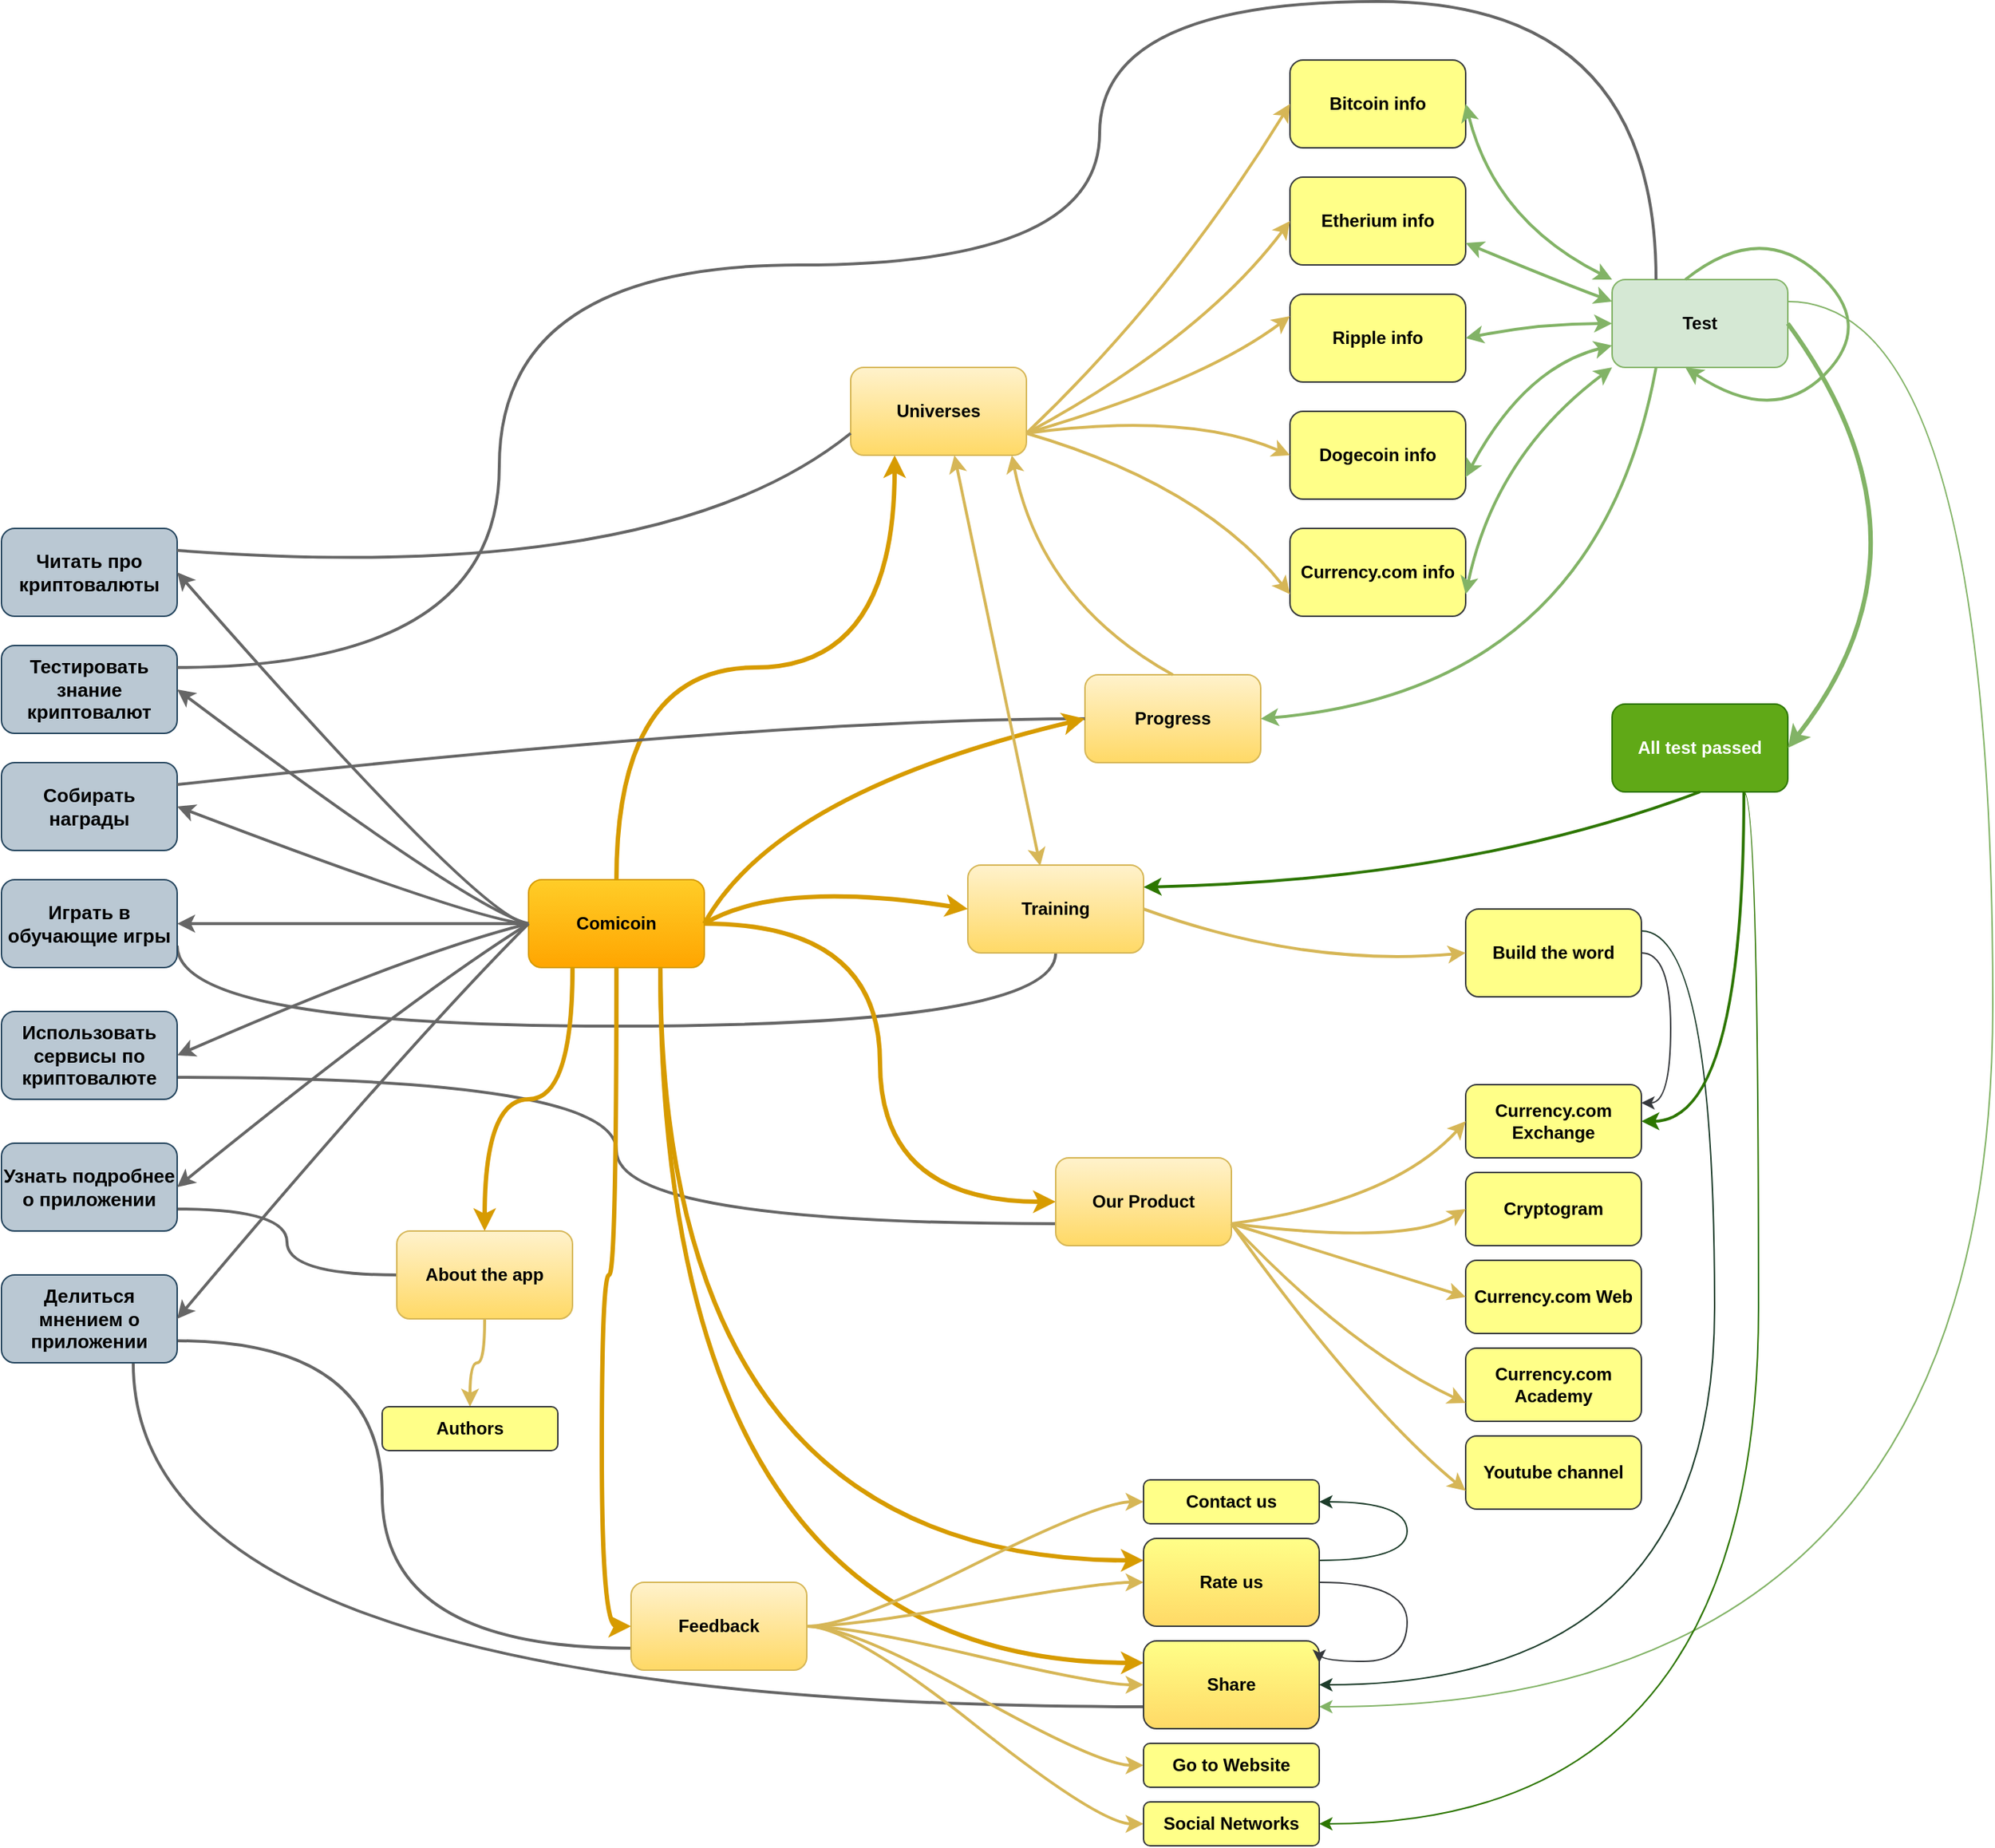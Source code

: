 <mxfile version="20.8.10" type="github">
  <diagram id="6a731a19-8d31-9384-78a2-239565b7b9f0" name="Page-1">
    <mxGraphModel dx="2100" dy="1989" grid="1" gridSize="10" guides="0" tooltips="1" connect="1" arrows="0" fold="1" page="1" pageScale="1" pageWidth="1169" pageHeight="827" background="none" math="0" shadow="0">
      <root>
        <mxCell id="0" />
        <mxCell id="1" parent="0" />
        <mxCell id="xASsT9ErBBi53nfP-A5v-1902" style="edgeStyle=orthogonalEdgeStyle;curved=1;orthogonalLoop=1;jettySize=auto;html=1;exitX=1;exitY=0.75;exitDx=0;exitDy=0;entryX=0;entryY=0.5;entryDx=0;entryDy=0;startArrow=none;startFill=0;endArrow=none;endFill=0;fontStyle=1;fillColor=#f5f5f5;gradientColor=#b3b3b3;strokeColor=#666666;strokeWidth=2;" edge="1" parent="1" source="xASsT9ErBBi53nfP-A5v-1779" target="xASsT9ErBBi53nfP-A5v-1898">
          <mxGeometry relative="1" as="geometry" />
        </mxCell>
        <mxCell id="xASsT9ErBBi53nfP-A5v-1779" value="Узнать подробнее о приложении" style="rounded=1;whiteSpace=wrap;html=1;fillColor=#bac8d3;strokeColor=#23445d;fontStyle=1;fontSize=13;" vertex="1" parent="1">
          <mxGeometry x="170" y="620" width="120" height="60" as="geometry" />
        </mxCell>
        <mxCell id="xASsT9ErBBi53nfP-A5v-1904" style="edgeStyle=orthogonalEdgeStyle;curved=1;orthogonalLoop=1;jettySize=auto;html=1;exitX=1;exitY=0.75;exitDx=0;exitDy=0;entryX=0;entryY=0.75;entryDx=0;entryDy=0;startArrow=none;startFill=0;endArrow=none;endFill=0;fontStyle=1;fillColor=#f5f5f5;gradientColor=#b3b3b3;strokeColor=#666666;strokeWidth=2;" edge="1" parent="1" source="xASsT9ErBBi53nfP-A5v-1780" target="xASsT9ErBBi53nfP-A5v-1797">
          <mxGeometry relative="1" as="geometry" />
        </mxCell>
        <mxCell id="xASsT9ErBBi53nfP-A5v-1780" value="Использовать сервисы по криптовалюте" style="rounded=1;whiteSpace=wrap;html=1;fillColor=#bac8d3;strokeColor=#23445d;fontStyle=1;fontSize=13;" vertex="1" parent="1">
          <mxGeometry x="170" y="530" width="120" height="60" as="geometry" />
        </mxCell>
        <mxCell id="xASsT9ErBBi53nfP-A5v-1905" style="edgeStyle=orthogonalEdgeStyle;curved=1;orthogonalLoop=1;jettySize=auto;html=1;exitX=1;exitY=0.75;exitDx=0;exitDy=0;entryX=0.5;entryY=1;entryDx=0;entryDy=0;startArrow=none;startFill=0;endArrow=none;endFill=0;fontStyle=1;fillColor=#f5f5f5;gradientColor=#b3b3b3;strokeColor=#666666;strokeWidth=2;" edge="1" parent="1" source="xASsT9ErBBi53nfP-A5v-1781" target="xASsT9ErBBi53nfP-A5v-1796">
          <mxGeometry relative="1" as="geometry">
            <Array as="points">
              <mxPoint x="290" y="540" />
              <mxPoint x="890" y="540" />
            </Array>
          </mxGeometry>
        </mxCell>
        <mxCell id="xASsT9ErBBi53nfP-A5v-1781" value="Играть в обучающие игры" style="rounded=1;whiteSpace=wrap;html=1;fillColor=#bac8d3;strokeColor=#23445d;fontStyle=1;fontSize=13;" vertex="1" parent="1">
          <mxGeometry x="170" y="440" width="120" height="60" as="geometry" />
        </mxCell>
        <mxCell id="xASsT9ErBBi53nfP-A5v-1782" value="Тестировать знание криптовалют" style="rounded=1;whiteSpace=wrap;html=1;fillColor=#bac8d3;strokeColor=#23445d;fontStyle=1;fontSize=13;" vertex="1" parent="1">
          <mxGeometry x="170" y="280" width="120" height="60" as="geometry" />
        </mxCell>
        <mxCell id="xASsT9ErBBi53nfP-A5v-1783" value="Читать про криптовалюты" style="rounded=1;whiteSpace=wrap;html=1;fillColor=#bac8d3;strokeColor=#23445d;fontStyle=1;fontSize=13;" vertex="1" parent="1">
          <mxGeometry x="170" y="200" width="120" height="60" as="geometry" />
        </mxCell>
        <mxCell id="xASsT9ErBBi53nfP-A5v-1903" style="edgeStyle=orthogonalEdgeStyle;curved=1;orthogonalLoop=1;jettySize=auto;html=1;exitX=1;exitY=0.75;exitDx=0;exitDy=0;entryX=0;entryY=0.75;entryDx=0;entryDy=0;startArrow=none;startFill=0;endArrow=none;endFill=0;fontStyle=1;fillColor=#f5f5f5;gradientColor=#b3b3b3;strokeColor=#666666;strokeWidth=2;" edge="1" parent="1" source="xASsT9ErBBi53nfP-A5v-1786" target="xASsT9ErBBi53nfP-A5v-1835">
          <mxGeometry relative="1" as="geometry">
            <Array as="points">
              <mxPoint x="430" y="755" />
              <mxPoint x="430" y="965" />
            </Array>
          </mxGeometry>
        </mxCell>
        <mxCell id="xASsT9ErBBi53nfP-A5v-1927" style="edgeStyle=orthogonalEdgeStyle;curved=1;orthogonalLoop=1;jettySize=auto;html=1;exitX=0.75;exitY=1;exitDx=0;exitDy=0;entryX=0;entryY=0.75;entryDx=0;entryDy=0;strokeColor=#666666;strokeWidth=2;fontSize=13;startArrow=none;startFill=0;endArrow=none;endFill=0;fillColor=#f5f5f5;gradientColor=#b3b3b3;" edge="1" parent="1" source="xASsT9ErBBi53nfP-A5v-1786" target="xASsT9ErBBi53nfP-A5v-1879">
          <mxGeometry relative="1" as="geometry" />
        </mxCell>
        <mxCell id="xASsT9ErBBi53nfP-A5v-1786" value="Делиться мнением о приложении" style="rounded=1;whiteSpace=wrap;html=1;fillColor=#bac8d3;strokeColor=#23445d;fontStyle=1;fontSize=13;" vertex="1" parent="1">
          <mxGeometry x="170" y="710" width="120" height="60" as="geometry" />
        </mxCell>
        <mxCell id="xASsT9ErBBi53nfP-A5v-1891" style="edgeStyle=orthogonalEdgeStyle;curved=1;orthogonalLoop=1;jettySize=auto;html=1;exitX=1;exitY=0.5;exitDx=0;exitDy=0;entryX=0;entryY=0.5;entryDx=0;entryDy=0;startArrow=none;startFill=0;endArrow=classic;endFill=1;fontStyle=1;fillColor=#ffcd28;gradientColor=#ffa500;strokeColor=#d79b00;strokeWidth=3;" edge="1" parent="1" source="xASsT9ErBBi53nfP-A5v-1787" target="xASsT9ErBBi53nfP-A5v-1797">
          <mxGeometry relative="1" as="geometry" />
        </mxCell>
        <mxCell id="xASsT9ErBBi53nfP-A5v-1893" style="edgeStyle=orthogonalEdgeStyle;curved=1;orthogonalLoop=1;jettySize=auto;html=1;exitX=0.5;exitY=1;exitDx=0;exitDy=0;entryX=0;entryY=0.5;entryDx=0;entryDy=0;startArrow=none;startFill=0;endArrow=classic;endFill=1;fontStyle=1;fillColor=#ffcd28;gradientColor=#ffa500;strokeColor=#d79b00;strokeWidth=3;" edge="1" parent="1" source="xASsT9ErBBi53nfP-A5v-1787" target="xASsT9ErBBi53nfP-A5v-1835">
          <mxGeometry relative="1" as="geometry" />
        </mxCell>
        <mxCell id="xASsT9ErBBi53nfP-A5v-1894" style="edgeStyle=orthogonalEdgeStyle;curved=1;orthogonalLoop=1;jettySize=auto;html=1;exitX=0.5;exitY=0;exitDx=0;exitDy=0;entryX=0.25;entryY=1;entryDx=0;entryDy=0;startArrow=none;startFill=0;endArrow=classic;endFill=1;fontStyle=1;fillColor=#ffcd28;gradientColor=#ffa500;strokeColor=#d79b00;strokeWidth=3;" edge="1" parent="1" source="xASsT9ErBBi53nfP-A5v-1787" target="xASsT9ErBBi53nfP-A5v-1795">
          <mxGeometry relative="1" as="geometry" />
        </mxCell>
        <mxCell id="xASsT9ErBBi53nfP-A5v-1895" style="edgeStyle=orthogonalEdgeStyle;curved=1;orthogonalLoop=1;jettySize=auto;html=1;exitX=0.75;exitY=1;exitDx=0;exitDy=0;entryX=0;entryY=0.25;entryDx=0;entryDy=0;startArrow=none;startFill=0;endArrow=classic;endFill=1;fontStyle=1;fillColor=#ffcd28;gradientColor=#ffa500;strokeColor=#d79b00;strokeWidth=3;" edge="1" parent="1" source="xASsT9ErBBi53nfP-A5v-1787" target="xASsT9ErBBi53nfP-A5v-1880">
          <mxGeometry relative="1" as="geometry" />
        </mxCell>
        <mxCell id="xASsT9ErBBi53nfP-A5v-1896" style="edgeStyle=orthogonalEdgeStyle;curved=1;orthogonalLoop=1;jettySize=auto;html=1;exitX=0.75;exitY=1;exitDx=0;exitDy=0;entryX=0;entryY=0.25;entryDx=0;entryDy=0;startArrow=none;startFill=0;endArrow=classic;endFill=1;fontStyle=1;fillColor=#ffcd28;gradientColor=#ffa500;strokeColor=#d79b00;strokeWidth=3;" edge="1" parent="1" source="xASsT9ErBBi53nfP-A5v-1787" target="xASsT9ErBBi53nfP-A5v-1879">
          <mxGeometry relative="1" as="geometry" />
        </mxCell>
        <mxCell id="xASsT9ErBBi53nfP-A5v-1901" style="edgeStyle=orthogonalEdgeStyle;curved=1;orthogonalLoop=1;jettySize=auto;html=1;exitX=0.25;exitY=1;exitDx=0;exitDy=0;entryX=0.5;entryY=0;entryDx=0;entryDy=0;startArrow=none;startFill=0;endArrow=classic;endFill=1;fontStyle=1;fillColor=#ffcd28;gradientColor=#ffa500;strokeColor=#d79b00;strokeWidth=3;" edge="1" parent="1" source="xASsT9ErBBi53nfP-A5v-1787" target="xASsT9ErBBi53nfP-A5v-1898">
          <mxGeometry relative="1" as="geometry" />
        </mxCell>
        <mxCell id="xASsT9ErBBi53nfP-A5v-1787" value="Comicoin" style="rounded=1;whiteSpace=wrap;html=1;fontStyle=1;fillColor=#ffcd28;strokeColor=#d79b00;gradientColor=#ffa500;" vertex="1" parent="1">
          <mxGeometry x="530" y="440" width="120" height="60" as="geometry" />
        </mxCell>
        <mxCell id="xASsT9ErBBi53nfP-A5v-1788" value="" style="curved=1;endArrow=classic;html=1;rounded=0;entryX=1;entryY=0.5;entryDx=0;entryDy=0;exitX=0;exitY=0.5;exitDx=0;exitDy=0;fontStyle=1;fillColor=#f5f5f5;gradientColor=#b3b3b3;strokeColor=#666666;strokeWidth=2;" edge="1" parent="1" source="xASsT9ErBBi53nfP-A5v-1787" target="xASsT9ErBBi53nfP-A5v-1783">
          <mxGeometry width="50" height="50" relative="1" as="geometry">
            <mxPoint x="510" y="470" as="sourcePoint" />
            <mxPoint x="560" y="420" as="targetPoint" />
            <Array as="points">
              <mxPoint x="500" y="470" />
            </Array>
          </mxGeometry>
        </mxCell>
        <mxCell id="xASsT9ErBBi53nfP-A5v-1789" value="" style="curved=1;endArrow=classic;html=1;rounded=0;entryX=1;entryY=0.5;entryDx=0;entryDy=0;exitX=0;exitY=0.5;exitDx=0;exitDy=0;fontStyle=1;fillColor=#f5f5f5;gradientColor=#b3b3b3;strokeColor=#666666;strokeWidth=2;" edge="1" parent="1" source="xASsT9ErBBi53nfP-A5v-1787" target="xASsT9ErBBi53nfP-A5v-1782">
          <mxGeometry width="50" height="50" relative="1" as="geometry">
            <mxPoint x="510" y="470" as="sourcePoint" />
            <mxPoint x="560" y="420" as="targetPoint" />
            <Array as="points">
              <mxPoint x="490" y="460" />
            </Array>
          </mxGeometry>
        </mxCell>
        <mxCell id="xASsT9ErBBi53nfP-A5v-1791" value="" style="curved=1;endArrow=classic;html=1;rounded=0;entryX=1;entryY=0.5;entryDx=0;entryDy=0;fontStyle=1;fillColor=#f5f5f5;gradientColor=#b3b3b3;strokeColor=#666666;strokeWidth=2;" edge="1" parent="1" target="xASsT9ErBBi53nfP-A5v-1781">
          <mxGeometry width="50" height="50" relative="1" as="geometry">
            <mxPoint x="530" y="470" as="sourcePoint" />
            <mxPoint x="410" y="390" as="targetPoint" />
            <Array as="points">
              <mxPoint x="500" y="470" />
            </Array>
          </mxGeometry>
        </mxCell>
        <mxCell id="xASsT9ErBBi53nfP-A5v-1792" value="" style="curved=1;endArrow=classic;html=1;rounded=0;entryX=1;entryY=0.5;entryDx=0;entryDy=0;exitX=0;exitY=0.5;exitDx=0;exitDy=0;fontStyle=1;fillColor=#f5f5f5;gradientColor=#b3b3b3;strokeColor=#666666;strokeWidth=2;" edge="1" parent="1" source="xASsT9ErBBi53nfP-A5v-1787" target="xASsT9ErBBi53nfP-A5v-1780">
          <mxGeometry width="50" height="50" relative="1" as="geometry">
            <mxPoint x="550" y="490" as="sourcePoint" />
            <mxPoint x="420" y="400" as="targetPoint" />
            <Array as="points">
              <mxPoint x="450" y="490" />
            </Array>
          </mxGeometry>
        </mxCell>
        <mxCell id="xASsT9ErBBi53nfP-A5v-1793" value="" style="curved=1;endArrow=classic;html=1;rounded=0;entryX=1;entryY=0.5;entryDx=0;entryDy=0;exitX=0;exitY=0.5;exitDx=0;exitDy=0;fontStyle=1;fillColor=#f5f5f5;gradientColor=#b3b3b3;strokeColor=#666666;strokeWidth=2;" edge="1" parent="1" source="xASsT9ErBBi53nfP-A5v-1787" target="xASsT9ErBBi53nfP-A5v-1779">
          <mxGeometry width="50" height="50" relative="1" as="geometry">
            <mxPoint x="560" y="500" as="sourcePoint" />
            <mxPoint x="430" y="410" as="targetPoint" />
            <Array as="points">
              <mxPoint x="450" y="520" />
            </Array>
          </mxGeometry>
        </mxCell>
        <mxCell id="xASsT9ErBBi53nfP-A5v-1794" value="" style="curved=1;endArrow=classic;html=1;rounded=0;entryX=1;entryY=0.5;entryDx=0;entryDy=0;exitX=0;exitY=0.5;exitDx=0;exitDy=0;fontStyle=1;fillColor=#f5f5f5;gradientColor=#b3b3b3;strokeColor=#666666;strokeWidth=2;" edge="1" parent="1" source="xASsT9ErBBi53nfP-A5v-1787" target="xASsT9ErBBi53nfP-A5v-1786">
          <mxGeometry width="50" height="50" relative="1" as="geometry">
            <mxPoint x="570" y="510" as="sourcePoint" />
            <mxPoint x="440" y="420" as="targetPoint" />
            <Array as="points">
              <mxPoint x="450" y="550" />
            </Array>
          </mxGeometry>
        </mxCell>
        <mxCell id="xASsT9ErBBi53nfP-A5v-1795" value="Universes" style="rounded=1;whiteSpace=wrap;html=1;fontStyle=1;fillColor=#fff2cc;gradientColor=#ffd966;strokeColor=#d6b656;" vertex="1" parent="1">
          <mxGeometry x="750" y="90" width="120" height="60" as="geometry" />
        </mxCell>
        <mxCell id="xASsT9ErBBi53nfP-A5v-1796" value="Training" style="rounded=1;whiteSpace=wrap;html=1;fontStyle=1;fillColor=#fff2cc;gradientColor=#ffd966;strokeColor=#d6b656;" vertex="1" parent="1">
          <mxGeometry x="830" y="430" width="120" height="60" as="geometry" />
        </mxCell>
        <mxCell id="xASsT9ErBBi53nfP-A5v-1797" value="Our Product" style="rounded=1;whiteSpace=wrap;html=1;fontStyle=1;fillColor=#fff2cc;gradientColor=#FFD966;strokeColor=#d6b656;" vertex="1" parent="1">
          <mxGeometry x="890" y="630" width="120" height="60" as="geometry" />
        </mxCell>
        <mxCell id="xASsT9ErBBi53nfP-A5v-1798" value="Bitcoin info" style="rounded=1;whiteSpace=wrap;html=1;fontStyle=1;fillColor=#ffff88;strokeColor=#36393d;" vertex="1" parent="1">
          <mxGeometry x="1050" y="-120" width="120" height="60" as="geometry" />
        </mxCell>
        <mxCell id="xASsT9ErBBi53nfP-A5v-1800" value="Собирать награды" style="rounded=1;whiteSpace=wrap;html=1;fillColor=#bac8d3;strokeColor=#23445d;fontStyle=1;fontSize=13;" vertex="1" parent="1">
          <mxGeometry x="170" y="360" width="120" height="60" as="geometry" />
        </mxCell>
        <mxCell id="xASsT9ErBBi53nfP-A5v-1802" value="" style="curved=1;endArrow=classic;html=1;rounded=0;entryX=1;entryY=0.5;entryDx=0;entryDy=0;fontStyle=1;fillColor=#f5f5f5;gradientColor=#b3b3b3;strokeColor=#666666;strokeWidth=2;" edge="1" parent="1" target="xASsT9ErBBi53nfP-A5v-1800">
          <mxGeometry width="50" height="50" relative="1" as="geometry">
            <mxPoint x="530" y="470" as="sourcePoint" />
            <mxPoint x="410" y="340" as="targetPoint" />
            <Array as="points">
              <mxPoint x="500" y="470" />
            </Array>
          </mxGeometry>
        </mxCell>
        <mxCell id="xASsT9ErBBi53nfP-A5v-1803" value="Etherium info" style="rounded=1;whiteSpace=wrap;html=1;fontStyle=1;fillColor=#ffff88;strokeColor=#36393d;" vertex="1" parent="1">
          <mxGeometry x="1050" y="-40" width="120" height="60" as="geometry" />
        </mxCell>
        <mxCell id="xASsT9ErBBi53nfP-A5v-1804" value="Ripple info" style="rounded=1;whiteSpace=wrap;html=1;fontStyle=1;fillColor=#ffff88;strokeColor=#36393d;" vertex="1" parent="1">
          <mxGeometry x="1050" y="40" width="120" height="60" as="geometry" />
        </mxCell>
        <mxCell id="xASsT9ErBBi53nfP-A5v-1805" value="Dogecoin info" style="rounded=1;whiteSpace=wrap;html=1;fontStyle=1;fillColor=#ffff88;strokeColor=#36393d;" vertex="1" parent="1">
          <mxGeometry x="1050" y="120" width="120" height="60" as="geometry" />
        </mxCell>
        <mxCell id="xASsT9ErBBi53nfP-A5v-1806" value="Currency.com info" style="rounded=1;whiteSpace=wrap;html=1;fontStyle=1;fillColor=#ffff88;strokeColor=#36393d;" vertex="1" parent="1">
          <mxGeometry x="1050" y="200" width="120" height="60" as="geometry" />
        </mxCell>
        <mxCell id="xASsT9ErBBi53nfP-A5v-1809" value="" style="curved=1;endArrow=classic;html=1;rounded=0;entryX=0;entryY=0.5;entryDx=0;entryDy=0;exitX=1;exitY=0.75;exitDx=0;exitDy=0;fontStyle=1;fillColor=#fff2cc;strokeColor=#d6b656;strokeWidth=2;" edge="1" parent="1" source="xASsT9ErBBi53nfP-A5v-1795" target="xASsT9ErBBi53nfP-A5v-1798">
          <mxGeometry width="50" height="50" relative="1" as="geometry">
            <mxPoint x="880" y="120" as="sourcePoint" />
            <mxPoint x="810" y="150" as="targetPoint" />
            <Array as="points">
              <mxPoint x="970" y="40" />
            </Array>
          </mxGeometry>
        </mxCell>
        <mxCell id="xASsT9ErBBi53nfP-A5v-1810" value="" style="curved=1;endArrow=classic;html=1;rounded=0;entryX=0;entryY=0.5;entryDx=0;entryDy=0;exitX=1;exitY=0.75;exitDx=0;exitDy=0;fontStyle=1;fillColor=#fff2cc;strokeColor=#d6b656;strokeWidth=2;" edge="1" parent="1" source="xASsT9ErBBi53nfP-A5v-1795" target="xASsT9ErBBi53nfP-A5v-1803">
          <mxGeometry width="50" height="50" relative="1" as="geometry">
            <mxPoint x="890" y="120" as="sourcePoint" />
            <mxPoint x="1060" y="-80" as="targetPoint" />
            <Array as="points">
              <mxPoint x="990" y="70" />
            </Array>
          </mxGeometry>
        </mxCell>
        <mxCell id="xASsT9ErBBi53nfP-A5v-1811" value="" style="curved=1;endArrow=classic;html=1;rounded=0;entryX=0;entryY=0.25;entryDx=0;entryDy=0;exitX=1;exitY=0.75;exitDx=0;exitDy=0;fontStyle=1;fillColor=#fff2cc;strokeColor=#d6b656;strokeWidth=2;" edge="1" parent="1" source="xASsT9ErBBi53nfP-A5v-1795" target="xASsT9ErBBi53nfP-A5v-1804">
          <mxGeometry width="50" height="50" relative="1" as="geometry">
            <mxPoint x="880" y="130" as="sourcePoint" />
            <mxPoint x="1070" y="-70" as="targetPoint" />
            <Array as="points">
              <mxPoint x="990" y="100" />
            </Array>
          </mxGeometry>
        </mxCell>
        <mxCell id="xASsT9ErBBi53nfP-A5v-1812" value="" style="curved=1;endArrow=classic;html=1;rounded=0;entryX=0;entryY=0.5;entryDx=0;entryDy=0;exitX=1;exitY=0.75;exitDx=0;exitDy=0;fontStyle=1;fillColor=#fff2cc;strokeColor=#d6b656;strokeWidth=2;" edge="1" parent="1" source="xASsT9ErBBi53nfP-A5v-1795" target="xASsT9ErBBi53nfP-A5v-1805">
          <mxGeometry width="50" height="50" relative="1" as="geometry">
            <mxPoint x="910" y="140" as="sourcePoint" />
            <mxPoint x="1080" y="-60" as="targetPoint" />
            <Array as="points">
              <mxPoint x="980" y="120" />
            </Array>
          </mxGeometry>
        </mxCell>
        <mxCell id="xASsT9ErBBi53nfP-A5v-1813" value="" style="curved=1;endArrow=classic;html=1;rounded=0;entryX=0;entryY=0.75;entryDx=0;entryDy=0;exitX=1;exitY=0.75;exitDx=0;exitDy=0;fontStyle=1;fillColor=#fff2cc;strokeColor=#d6b656;strokeWidth=2;" edge="1" parent="1" source="xASsT9ErBBi53nfP-A5v-1795" target="xASsT9ErBBi53nfP-A5v-1806">
          <mxGeometry width="50" height="50" relative="1" as="geometry">
            <mxPoint x="920" y="150" as="sourcePoint" />
            <mxPoint x="1090" y="-50" as="targetPoint" />
            <Array as="points">
              <mxPoint x="990" y="170" />
            </Array>
          </mxGeometry>
        </mxCell>
        <mxCell id="xASsT9ErBBi53nfP-A5v-1814" value="" style="endArrow=none;html=1;curved=1;exitX=1;exitY=0.25;exitDx=0;exitDy=0;entryX=0;entryY=0.75;entryDx=0;entryDy=0;fontStyle=1;strokeWidth=2;fillColor=#f5f5f5;gradientColor=#b3b3b3;strokeColor=#666666;" edge="1" parent="1" source="xASsT9ErBBi53nfP-A5v-1783" target="xASsT9ErBBi53nfP-A5v-1795">
          <mxGeometry width="50" height="50" relative="1" as="geometry">
            <mxPoint x="760" y="200" as="sourcePoint" />
            <mxPoint x="810" y="150" as="targetPoint" />
            <Array as="points">
              <mxPoint x="620" y="240" />
            </Array>
          </mxGeometry>
        </mxCell>
        <mxCell id="xASsT9ErBBi53nfP-A5v-1917" style="edgeStyle=orthogonalEdgeStyle;curved=1;orthogonalLoop=1;jettySize=auto;html=1;exitX=1;exitY=0.25;exitDx=0;exitDy=0;entryX=1;entryY=0.75;entryDx=0;entryDy=0;strokeColor=#82B366;strokeWidth=1;fontSize=13;startArrow=none;startFill=0;endArrow=classic;endFill=1;" edge="1" parent="1" source="xASsT9ErBBi53nfP-A5v-1816" target="xASsT9ErBBi53nfP-A5v-1879">
          <mxGeometry relative="1" as="geometry">
            <Array as="points">
              <mxPoint x="1530" y="45" />
              <mxPoint x="1530" y="1005" />
            </Array>
          </mxGeometry>
        </mxCell>
        <mxCell id="xASsT9ErBBi53nfP-A5v-1816" value="Test" style="rounded=1;whiteSpace=wrap;html=1;fontStyle=1;fillColor=#d5e8d4;strokeColor=#82b366;" vertex="1" parent="1">
          <mxGeometry x="1270" y="30" width="120" height="60" as="geometry" />
        </mxCell>
        <mxCell id="xASsT9ErBBi53nfP-A5v-1824" value="" style="curved=1;endArrow=classic;html=1;entryX=0;entryY=0;entryDx=0;entryDy=0;exitX=1;exitY=0.5;exitDx=0;exitDy=0;startArrow=classic;startFill=1;fontStyle=1;fillColor=#d5e8d4;strokeColor=#82b366;strokeWidth=2;" edge="1" parent="1" source="xASsT9ErBBi53nfP-A5v-1798" target="xASsT9ErBBi53nfP-A5v-1816">
          <mxGeometry width="50" height="50" relative="1" as="geometry">
            <mxPoint x="950" y="200" as="sourcePoint" />
            <mxPoint x="1000" y="150" as="targetPoint" />
            <Array as="points">
              <mxPoint x="1190" y="-10" />
            </Array>
          </mxGeometry>
        </mxCell>
        <mxCell id="xASsT9ErBBi53nfP-A5v-1829" value="" style="curved=1;endArrow=classic;html=1;entryX=0;entryY=1;entryDx=0;entryDy=0;exitX=1;exitY=0.75;exitDx=0;exitDy=0;startArrow=classic;startFill=1;fontStyle=1;fillColor=#d5e8d4;strokeColor=#82b366;strokeWidth=2;" edge="1" parent="1" source="xASsT9ErBBi53nfP-A5v-1806" target="xASsT9ErBBi53nfP-A5v-1816">
          <mxGeometry width="50" height="50" relative="1" as="geometry">
            <mxPoint x="1180" y="-80" as="sourcePoint" />
            <mxPoint x="1280" y="70" as="targetPoint" />
            <Array as="points">
              <mxPoint x="1190" y="150" />
            </Array>
          </mxGeometry>
        </mxCell>
        <mxCell id="xASsT9ErBBi53nfP-A5v-1830" value="" style="curved=1;endArrow=classic;html=1;exitX=1;exitY=0.75;exitDx=0;exitDy=0;startArrow=classic;startFill=1;fontStyle=1;entryX=0;entryY=0.75;entryDx=0;entryDy=0;fillColor=#d5e8d4;strokeColor=#82b366;strokeWidth=2;" edge="1" parent="1" source="xASsT9ErBBi53nfP-A5v-1805" target="xASsT9ErBBi53nfP-A5v-1816">
          <mxGeometry width="50" height="50" relative="1" as="geometry">
            <mxPoint x="1190" y="-70" as="sourcePoint" />
            <mxPoint x="1270" y="60" as="targetPoint" />
            <Array as="points">
              <mxPoint x="1210" y="90" />
            </Array>
          </mxGeometry>
        </mxCell>
        <mxCell id="xASsT9ErBBi53nfP-A5v-1831" value="" style="curved=1;endArrow=classic;html=1;entryX=0;entryY=0.5;entryDx=0;entryDy=0;exitX=1;exitY=0.5;exitDx=0;exitDy=0;startArrow=classic;startFill=1;fontStyle=1;fillColor=#d5e8d4;strokeColor=#82b366;strokeWidth=2;" edge="1" parent="1" source="xASsT9ErBBi53nfP-A5v-1804" target="xASsT9ErBBi53nfP-A5v-1816">
          <mxGeometry width="50" height="50" relative="1" as="geometry">
            <mxPoint x="1200" y="-60" as="sourcePoint" />
            <mxPoint x="1300" y="90" as="targetPoint" />
            <Array as="points">
              <mxPoint x="1220" y="60" />
            </Array>
          </mxGeometry>
        </mxCell>
        <mxCell id="xASsT9ErBBi53nfP-A5v-1832" value="" style="curved=1;endArrow=classic;html=1;exitX=1;exitY=0.75;exitDx=0;exitDy=0;startArrow=classic;startFill=1;fontStyle=1;entryX=0;entryY=0.25;entryDx=0;entryDy=0;fillColor=#d5e8d4;strokeColor=#82b366;strokeWidth=2;" edge="1" parent="1" source="xASsT9ErBBi53nfP-A5v-1803" target="xASsT9ErBBi53nfP-A5v-1816">
          <mxGeometry width="50" height="50" relative="1" as="geometry">
            <mxPoint x="1210" y="-50" as="sourcePoint" />
            <mxPoint x="1270" y="60" as="targetPoint" />
            <Array as="points">
              <mxPoint x="1230" y="30" />
            </Array>
          </mxGeometry>
        </mxCell>
        <mxCell id="xASsT9ErBBi53nfP-A5v-1833" value="Progress" style="rounded=1;whiteSpace=wrap;html=1;fontStyle=1;fillColor=#fff2cc;gradientColor=#FFD966;strokeColor=#d6b656;" vertex="1" parent="1">
          <mxGeometry x="910" y="300" width="120" height="60" as="geometry" />
        </mxCell>
        <mxCell id="xASsT9ErBBi53nfP-A5v-1834" value="" style="curved=1;endArrow=classic;html=1;entryX=1;entryY=0.5;entryDx=0;entryDy=0;exitX=0.25;exitY=1;exitDx=0;exitDy=0;fontStyle=1;fillColor=#d5e8d4;strokeColor=#82b366;strokeWidth=2;" edge="1" parent="1" source="xASsT9ErBBi53nfP-A5v-1816" target="xASsT9ErBBi53nfP-A5v-1833">
          <mxGeometry width="50" height="50" relative="1" as="geometry">
            <mxPoint x="950" y="200" as="sourcePoint" />
            <mxPoint x="1000" y="150" as="targetPoint" />
            <Array as="points">
              <mxPoint x="1260" y="310" />
            </Array>
          </mxGeometry>
        </mxCell>
        <mxCell id="xASsT9ErBBi53nfP-A5v-1884" style="edgeStyle=entityRelationEdgeStyle;curved=1;orthogonalLoop=1;jettySize=auto;html=1;exitX=1;exitY=0.5;exitDx=0;exitDy=0;entryX=0;entryY=0.5;entryDx=0;entryDy=0;startArrow=none;startFill=0;endArrow=classic;endFill=1;fontStyle=1;strokeWidth=2;fillColor=#fff2cc;gradientColor=#ffd966;strokeColor=#D6B656;" edge="1" parent="1" source="xASsT9ErBBi53nfP-A5v-1835" target="xASsT9ErBBi53nfP-A5v-1881">
          <mxGeometry relative="1" as="geometry" />
        </mxCell>
        <mxCell id="xASsT9ErBBi53nfP-A5v-1885" style="edgeStyle=entityRelationEdgeStyle;curved=1;orthogonalLoop=1;jettySize=auto;html=1;exitX=1;exitY=0.5;exitDx=0;exitDy=0;entryX=0;entryY=0.5;entryDx=0;entryDy=0;startArrow=none;startFill=0;endArrow=classic;endFill=1;fontStyle=1;strokeWidth=2;fillColor=#fff2cc;gradientColor=#ffd966;strokeColor=#d6b656;" edge="1" parent="1" source="xASsT9ErBBi53nfP-A5v-1835" target="xASsT9ErBBi53nfP-A5v-1880">
          <mxGeometry relative="1" as="geometry" />
        </mxCell>
        <mxCell id="xASsT9ErBBi53nfP-A5v-1886" style="edgeStyle=entityRelationEdgeStyle;curved=1;orthogonalLoop=1;jettySize=auto;html=1;exitX=1;exitY=0.5;exitDx=0;exitDy=0;entryX=0;entryY=0.5;entryDx=0;entryDy=0;startArrow=none;startFill=0;endArrow=classic;endFill=1;fontStyle=1;strokeWidth=2;fillColor=#fff2cc;gradientColor=#ffd966;strokeColor=#d6b656;" edge="1" parent="1" source="xASsT9ErBBi53nfP-A5v-1835" target="xASsT9ErBBi53nfP-A5v-1879">
          <mxGeometry relative="1" as="geometry" />
        </mxCell>
        <mxCell id="xASsT9ErBBi53nfP-A5v-1887" style="edgeStyle=entityRelationEdgeStyle;curved=1;orthogonalLoop=1;jettySize=auto;html=1;exitX=1;exitY=0.5;exitDx=0;exitDy=0;entryX=0;entryY=0.5;entryDx=0;entryDy=0;startArrow=none;startFill=0;endArrow=classic;endFill=1;fontStyle=1;strokeWidth=2;fillColor=#fff2cc;gradientColor=#ffd966;strokeColor=#d6b656;" edge="1" parent="1" source="xASsT9ErBBi53nfP-A5v-1835" target="xASsT9ErBBi53nfP-A5v-1878">
          <mxGeometry relative="1" as="geometry" />
        </mxCell>
        <mxCell id="xASsT9ErBBi53nfP-A5v-1888" style="edgeStyle=entityRelationEdgeStyle;curved=1;orthogonalLoop=1;jettySize=auto;html=1;exitX=1;exitY=0.5;exitDx=0;exitDy=0;entryX=0;entryY=0.5;entryDx=0;entryDy=0;startArrow=none;startFill=0;endArrow=classic;endFill=1;fontStyle=1;strokeWidth=2;fillColor=#fff2cc;gradientColor=#ffd966;strokeColor=#d6b656;" edge="1" parent="1" source="xASsT9ErBBi53nfP-A5v-1835" target="xASsT9ErBBi53nfP-A5v-1877">
          <mxGeometry relative="1" as="geometry" />
        </mxCell>
        <mxCell id="xASsT9ErBBi53nfP-A5v-1835" value="Feedback" style="rounded=1;whiteSpace=wrap;html=1;fontStyle=1;fillColor=#fff2cc;gradientColor=#ffd966;strokeColor=#d6b656;" vertex="1" parent="1">
          <mxGeometry x="600" y="920" width="120" height="60" as="geometry" />
        </mxCell>
        <mxCell id="xASsT9ErBBi53nfP-A5v-1837" value="" style="curved=1;endArrow=classic;html=1;exitX=0.5;exitY=0;exitDx=0;exitDy=0;fontStyle=1;fillColor=#fff2cc;gradientColor=#ffd966;strokeColor=#d6b656;strokeWidth=2;" edge="1" parent="1" source="xASsT9ErBBi53nfP-A5v-1833">
          <mxGeometry width="50" height="50" relative="1" as="geometry">
            <mxPoint x="690" y="390" as="sourcePoint" />
            <mxPoint x="860" y="150" as="targetPoint" />
            <Array as="points">
              <mxPoint x="880" y="250" />
            </Array>
          </mxGeometry>
        </mxCell>
        <mxCell id="xASsT9ErBBi53nfP-A5v-1840" value="" style="curved=1;endArrow=classic;html=1;fontStyle=1;fillColor=#d5e8d4;strokeColor=#82b366;strokeWidth=2;" edge="1" parent="1">
          <mxGeometry width="50" height="50" relative="1" as="geometry">
            <mxPoint x="1320" y="30" as="sourcePoint" />
            <mxPoint x="1320" y="90" as="targetPoint" />
            <Array as="points">
              <mxPoint x="1370" y="-10" />
              <mxPoint x="1450" y="60" />
              <mxPoint x="1380" y="130" />
            </Array>
          </mxGeometry>
        </mxCell>
        <mxCell id="xASsT9ErBBi53nfP-A5v-1842" value="Currency.com Exchange" style="rounded=1;whiteSpace=wrap;html=1;fontStyle=1;fillColor=#ffff88;strokeColor=#36393d;" vertex="1" parent="1">
          <mxGeometry x="1170" y="580" width="120" height="50" as="geometry" />
        </mxCell>
        <mxCell id="xASsT9ErBBi53nfP-A5v-1843" value="Youtube channel" style="rounded=1;whiteSpace=wrap;html=1;fontStyle=1;fillColor=#ffff88;strokeColor=#36393d;" vertex="1" parent="1">
          <mxGeometry x="1170" y="820" width="120" height="50" as="geometry" />
        </mxCell>
        <mxCell id="xASsT9ErBBi53nfP-A5v-1844" value="Currency.com Academy" style="rounded=1;whiteSpace=wrap;html=1;fontStyle=1;fillColor=#ffff88;strokeColor=#36393d;" vertex="1" parent="1">
          <mxGeometry x="1170" y="760" width="120" height="50" as="geometry" />
        </mxCell>
        <mxCell id="xASsT9ErBBi53nfP-A5v-1845" value="Currency.com Web" style="rounded=1;whiteSpace=wrap;html=1;fontStyle=1;fillColor=#ffff88;strokeColor=#36393d;" vertex="1" parent="1">
          <mxGeometry x="1170" y="700" width="120" height="50" as="geometry" />
        </mxCell>
        <mxCell id="xASsT9ErBBi53nfP-A5v-1846" value="Cryptogram" style="rounded=1;whiteSpace=wrap;html=1;fontStyle=1;fillColor=#ffff88;strokeColor=#36393d;" vertex="1" parent="1">
          <mxGeometry x="1170" y="640" width="120" height="50" as="geometry" />
        </mxCell>
        <mxCell id="xASsT9ErBBi53nfP-A5v-1847" value="" style="curved=1;endArrow=none;html=1;entryX=0;entryY=0.5;entryDx=0;entryDy=0;endFill=0;exitX=1;exitY=0.25;exitDx=0;exitDy=0;fontStyle=1;fillColor=#f5f5f5;gradientColor=#b3b3b3;strokeColor=#666666;strokeWidth=2;" edge="1" parent="1" source="xASsT9ErBBi53nfP-A5v-1800" target="xASsT9ErBBi53nfP-A5v-1833">
          <mxGeometry width="50" height="50" relative="1" as="geometry">
            <mxPoint x="400" y="410" as="sourcePoint" />
            <mxPoint x="1000" y="420" as="targetPoint" />
            <Array as="points">
              <mxPoint x="700" y="330" />
            </Array>
          </mxGeometry>
        </mxCell>
        <mxCell id="xASsT9ErBBi53nfP-A5v-1849" value="" style="curved=1;endArrow=classic;html=1;entryX=0;entryY=0.5;entryDx=0;entryDy=0;fontStyle=1;fillColor=#ffcd28;gradientColor=#ffa500;strokeColor=#d79b00;strokeWidth=3;" edge="1" parent="1" target="xASsT9ErBBi53nfP-A5v-1833">
          <mxGeometry width="50" height="50" relative="1" as="geometry">
            <mxPoint x="650" y="470" as="sourcePoint" />
            <mxPoint x="1000" y="280" as="targetPoint" />
            <Array as="points">
              <mxPoint x="700" y="380" />
            </Array>
          </mxGeometry>
        </mxCell>
        <mxCell id="xASsT9ErBBi53nfP-A5v-1918" style="edgeStyle=orthogonalEdgeStyle;curved=1;orthogonalLoop=1;jettySize=auto;html=1;exitX=1;exitY=0.5;exitDx=0;exitDy=0;entryX=1;entryY=0.25;entryDx=0;entryDy=0;strokeColor=#36393d;strokeWidth=1;fontSize=13;startArrow=none;startFill=0;endArrow=classic;endFill=1;fillColor=#ffcc99;" edge="1" parent="1" source="xASsT9ErBBi53nfP-A5v-1852" target="xASsT9ErBBi53nfP-A5v-1842">
          <mxGeometry relative="1" as="geometry" />
        </mxCell>
        <mxCell id="xASsT9ErBBi53nfP-A5v-1931" style="edgeStyle=orthogonalEdgeStyle;curved=1;orthogonalLoop=1;jettySize=auto;html=1;exitX=1;exitY=0.25;exitDx=0;exitDy=0;entryX=1;entryY=0.5;entryDx=0;entryDy=0;strokeColor=#1D3D2B;strokeWidth=1;fontSize=13;startArrow=none;startFill=0;endArrow=classic;endFill=1;" edge="1" parent="1" source="xASsT9ErBBi53nfP-A5v-1852" target="xASsT9ErBBi53nfP-A5v-1879">
          <mxGeometry relative="1" as="geometry">
            <Array as="points">
              <mxPoint x="1340" y="475" />
              <mxPoint x="1340" y="990" />
            </Array>
          </mxGeometry>
        </mxCell>
        <mxCell id="xASsT9ErBBi53nfP-A5v-1852" value="Build the word" style="rounded=1;whiteSpace=wrap;html=1;fontStyle=1;fillColor=#FFFF88;strokeColor=#36393d;" vertex="1" parent="1">
          <mxGeometry x="1170" y="460" width="120" height="60" as="geometry" />
        </mxCell>
        <mxCell id="xASsT9ErBBi53nfP-A5v-1854" value="" style="edgeStyle=none;orthogonalLoop=1;jettySize=auto;html=1;startArrow=classic;startFill=1;endArrow=none;endFill=0;curved=1;rounded=0;exitX=0;exitY=0.5;exitDx=0;exitDy=0;fontStyle=1;fillColor=#ffcd28;gradientColor=#ffa500;strokeColor=#d79b00;strokeWidth=3;" edge="1" parent="1" source="xASsT9ErBBi53nfP-A5v-1796">
          <mxGeometry width="100" relative="1" as="geometry">
            <mxPoint x="670" y="480" as="sourcePoint" />
            <mxPoint x="650" y="470" as="targetPoint" />
            <Array as="points">
              <mxPoint x="700" y="440" />
            </Array>
          </mxGeometry>
        </mxCell>
        <mxCell id="xASsT9ErBBi53nfP-A5v-1855" value="" style="edgeStyle=none;orthogonalLoop=1;jettySize=auto;html=1;startArrow=classic;startFill=1;endArrow=none;endFill=0;curved=1;rounded=0;exitX=0;exitY=0.5;exitDx=0;exitDy=0;entryX=1;entryY=0.5;entryDx=0;entryDy=0;fontStyle=1;fillColor=#fff2cc;strokeColor=#d6b656;strokeWidth=2;gradientColor=#ffd966;" edge="1" parent="1" source="xASsT9ErBBi53nfP-A5v-1852" target="xASsT9ErBBi53nfP-A5v-1796">
          <mxGeometry width="100" relative="1" as="geometry">
            <mxPoint x="880" y="450" as="sourcePoint" />
            <mxPoint x="980" y="450" as="targetPoint" />
            <Array as="points">
              <mxPoint x="1060" y="500" />
            </Array>
          </mxGeometry>
        </mxCell>
        <mxCell id="xASsT9ErBBi53nfP-A5v-1889" style="edgeStyle=orthogonalEdgeStyle;curved=1;orthogonalLoop=1;jettySize=auto;html=1;exitX=0.75;exitY=1;exitDx=0;exitDy=0;entryX=1;entryY=0.5;entryDx=0;entryDy=0;startArrow=none;startFill=0;endArrow=classic;endFill=1;snapToPoint=0;noJump=0;fontStyle=1;fillColor=#60a917;strokeColor=#2D7600;strokeWidth=1;" edge="1" parent="1" source="xASsT9ErBBi53nfP-A5v-1860" target="xASsT9ErBBi53nfP-A5v-1877">
          <mxGeometry relative="1" as="geometry">
            <Array as="points">
              <mxPoint x="1370" y="380" />
              <mxPoint x="1370" y="1085" />
            </Array>
          </mxGeometry>
        </mxCell>
        <mxCell id="xASsT9ErBBi53nfP-A5v-1890" style="edgeStyle=orthogonalEdgeStyle;curved=1;orthogonalLoop=1;jettySize=auto;html=1;exitX=0.75;exitY=1;exitDx=0;exitDy=0;entryX=1;entryY=0.5;entryDx=0;entryDy=0;startArrow=none;startFill=0;endArrow=classic;endFill=1;fontStyle=1;fillColor=#60a917;strokeColor=#2D7600;strokeWidth=2;" edge="1" parent="1" source="xASsT9ErBBi53nfP-A5v-1860" target="xASsT9ErBBi53nfP-A5v-1842">
          <mxGeometry relative="1" as="geometry" />
        </mxCell>
        <mxCell id="xASsT9ErBBi53nfP-A5v-1860" value="All test passed" style="rounded=1;whiteSpace=wrap;html=1;fontStyle=1;fillColor=#60a917;fontColor=#ffffff;strokeColor=#2D7600;" vertex="1" parent="1">
          <mxGeometry x="1270" y="320" width="120" height="60" as="geometry" />
        </mxCell>
        <mxCell id="xASsT9ErBBi53nfP-A5v-1862" value="" style="edgeStyle=none;orthogonalLoop=1;jettySize=auto;html=1;startArrow=classic;startFill=1;endArrow=classic;endFill=1;curved=1;rounded=0;exitX=0.59;exitY=1;exitDx=0;exitDy=0;exitPerimeter=0;entryX=0.412;entryY=0.009;entryDx=0;entryDy=0;entryPerimeter=0;fontStyle=1;fillColor=#fff2cc;strokeColor=#d6b656;strokeWidth=2;gradientColor=#ffd966;" edge="1" parent="1" source="xASsT9ErBBi53nfP-A5v-1795" target="xASsT9ErBBi53nfP-A5v-1796">
          <mxGeometry width="100" relative="1" as="geometry">
            <mxPoint x="790" y="230" as="sourcePoint" />
            <mxPoint x="890" y="230" as="targetPoint" />
            <Array as="points" />
          </mxGeometry>
        </mxCell>
        <mxCell id="xASsT9ErBBi53nfP-A5v-1865" value="" style="edgeStyle=none;orthogonalLoop=1;jettySize=auto;html=1;startArrow=none;startFill=0;endArrow=classic;endFill=1;curved=1;rounded=0;entryX=1;entryY=0.5;entryDx=0;entryDy=0;fontStyle=1;fillColor=#d5e8d4;strokeColor=#82B366;strokeWidth=3;" edge="1" parent="1" target="xASsT9ErBBi53nfP-A5v-1860">
          <mxGeometry width="100" relative="1" as="geometry">
            <mxPoint x="1390" y="60" as="sourcePoint" />
            <mxPoint x="1430" y="340" as="targetPoint" />
            <Array as="points">
              <mxPoint x="1500" y="210" />
            </Array>
          </mxGeometry>
        </mxCell>
        <mxCell id="xASsT9ErBBi53nfP-A5v-1866" value="" style="edgeStyle=none;orthogonalLoop=1;jettySize=auto;html=1;startArrow=none;startFill=0;endArrow=classic;endFill=1;curved=1;rounded=0;exitX=0.5;exitY=1;exitDx=0;exitDy=0;entryX=1;entryY=0.25;entryDx=0;entryDy=0;fontStyle=1;fillColor=#60a917;strokeColor=#2D7600;strokeWidth=2;" edge="1" parent="1" source="xASsT9ErBBi53nfP-A5v-1860" target="xASsT9ErBBi53nfP-A5v-1796">
          <mxGeometry width="100" relative="1" as="geometry">
            <mxPoint x="1480" y="380" as="sourcePoint" />
            <mxPoint x="900" y="430" as="targetPoint" />
            <Array as="points">
              <mxPoint x="1170" y="440" />
            </Array>
          </mxGeometry>
        </mxCell>
        <mxCell id="xASsT9ErBBi53nfP-A5v-1868" value="" style="edgeStyle=none;orthogonalLoop=1;jettySize=auto;html=1;startArrow=none;startFill=0;endArrow=classic;endFill=1;curved=1;rounded=0;exitX=1;exitY=0.75;exitDx=0;exitDy=0;entryX=0;entryY=0.5;entryDx=0;entryDy=0;fontStyle=1;fillColor=#ffcd28;gradientColor=#ffa500;strokeColor=#D6B656;strokeWidth=2;" edge="1" parent="1" source="xASsT9ErBBi53nfP-A5v-1797" target="xASsT9ErBBi53nfP-A5v-1842">
          <mxGeometry width="100" relative="1" as="geometry">
            <mxPoint x="1070" y="640" as="sourcePoint" />
            <mxPoint x="1170" y="640" as="targetPoint" />
            <Array as="points">
              <mxPoint x="1120" y="660" />
            </Array>
          </mxGeometry>
        </mxCell>
        <mxCell id="xASsT9ErBBi53nfP-A5v-1871" value="" style="edgeStyle=none;orthogonalLoop=1;jettySize=auto;html=1;startArrow=none;startFill=0;endArrow=classic;endFill=1;curved=1;rounded=0;exitX=1;exitY=0.75;exitDx=0;exitDy=0;entryX=0;entryY=0.5;entryDx=0;entryDy=0;fontStyle=1;fillColor=#ffcd28;gradientColor=#ffa500;strokeColor=#D6B656;strokeWidth=2;" edge="1" parent="1" source="xASsT9ErBBi53nfP-A5v-1797" target="xASsT9ErBBi53nfP-A5v-1846">
          <mxGeometry width="100" relative="1" as="geometry">
            <mxPoint x="1050" y="690" as="sourcePoint" />
            <mxPoint x="1180" y="615" as="targetPoint" />
            <Array as="points">
              <mxPoint x="1130" y="690" />
            </Array>
          </mxGeometry>
        </mxCell>
        <mxCell id="xASsT9ErBBi53nfP-A5v-1872" value="" style="edgeStyle=none;orthogonalLoop=1;jettySize=auto;html=1;startArrow=none;startFill=0;endArrow=classic;endFill=1;curved=1;rounded=0;exitX=1;exitY=0.75;exitDx=0;exitDy=0;entryX=0;entryY=0.5;entryDx=0;entryDy=0;fontStyle=1;fillColor=#ffcd28;gradientColor=#ffa500;strokeColor=#D6B656;strokeWidth=2;" edge="1" parent="1" source="xASsT9ErBBi53nfP-A5v-1797" target="xASsT9ErBBi53nfP-A5v-1845">
          <mxGeometry width="100" relative="1" as="geometry">
            <mxPoint x="1060" y="700" as="sourcePoint" />
            <mxPoint x="1190" y="625" as="targetPoint" />
            <Array as="points" />
          </mxGeometry>
        </mxCell>
        <mxCell id="xASsT9ErBBi53nfP-A5v-1873" value="" style="edgeStyle=none;orthogonalLoop=1;jettySize=auto;html=1;startArrow=none;startFill=0;endArrow=classic;endFill=1;curved=1;rounded=0;exitX=1;exitY=0.75;exitDx=0;exitDy=0;entryX=0;entryY=0.75;entryDx=0;entryDy=0;fontStyle=1;fillColor=#ffcd28;gradientColor=#ffa500;strokeColor=#D6B656;strokeWidth=2;" edge="1" parent="1" source="xASsT9ErBBi53nfP-A5v-1797" target="xASsT9ErBBi53nfP-A5v-1844">
          <mxGeometry width="100" relative="1" as="geometry">
            <mxPoint x="1070" y="710" as="sourcePoint" />
            <mxPoint x="1200" y="635" as="targetPoint" />
            <Array as="points">
              <mxPoint x="1090" y="760" />
            </Array>
          </mxGeometry>
        </mxCell>
        <mxCell id="xASsT9ErBBi53nfP-A5v-1874" value="" style="edgeStyle=none;orthogonalLoop=1;jettySize=auto;html=1;startArrow=none;startFill=0;endArrow=classic;endFill=1;curved=1;rounded=0;exitX=1;exitY=0.75;exitDx=0;exitDy=0;entryX=0;entryY=0.75;entryDx=0;entryDy=0;fontStyle=1;fillColor=#ffcd28;gradientColor=#ffa500;strokeColor=#D6B656;strokeWidth=2;" edge="1" parent="1" source="xASsT9ErBBi53nfP-A5v-1797" target="xASsT9ErBBi53nfP-A5v-1843">
          <mxGeometry width="100" relative="1" as="geometry">
            <mxPoint x="1080" y="720" as="sourcePoint" />
            <mxPoint x="1210" y="645" as="targetPoint" />
            <Array as="points">
              <mxPoint x="1100" y="800" />
            </Array>
          </mxGeometry>
        </mxCell>
        <mxCell id="xASsT9ErBBi53nfP-A5v-1877" value="Social Networks" style="rounded=1;whiteSpace=wrap;html=1;fontStyle=1;fillColor=#ffff88;strokeColor=#36393d;" vertex="1" parent="1">
          <mxGeometry x="950" y="1070" width="120" height="30" as="geometry" />
        </mxCell>
        <mxCell id="xASsT9ErBBi53nfP-A5v-1878" value="Go to Website" style="rounded=1;whiteSpace=wrap;html=1;fontStyle=1;fillColor=#ffff88;strokeColor=#36393d;" vertex="1" parent="1">
          <mxGeometry x="950" y="1030" width="120" height="30" as="geometry" />
        </mxCell>
        <mxCell id="xASsT9ErBBi53nfP-A5v-1879" value="Share" style="rounded=1;whiteSpace=wrap;html=1;fontStyle=1;fillColor=#FFFF88;strokeColor=#36393d;gradientColor=#FFD966;" vertex="1" parent="1">
          <mxGeometry x="950" y="960" width="120" height="60" as="geometry" />
        </mxCell>
        <mxCell id="xASsT9ErBBi53nfP-A5v-1915" style="edgeStyle=orthogonalEdgeStyle;curved=1;orthogonalLoop=1;jettySize=auto;html=1;exitX=1;exitY=0.25;exitDx=0;exitDy=0;strokeColor=#1D3D2B;strokeWidth=1;fontSize=13;startArrow=none;startFill=0;endArrow=classic;endFill=1;entryX=1;entryY=0.5;entryDx=0;entryDy=0;" edge="1" parent="1" source="xASsT9ErBBi53nfP-A5v-1880" target="xASsT9ErBBi53nfP-A5v-1881">
          <mxGeometry relative="1" as="geometry">
            <mxPoint x="1130" y="900" as="targetPoint" />
            <Array as="points">
              <mxPoint x="1130" y="905" />
              <mxPoint x="1130" y="865" />
            </Array>
          </mxGeometry>
        </mxCell>
        <mxCell id="xASsT9ErBBi53nfP-A5v-1921" style="edgeStyle=orthogonalEdgeStyle;curved=1;orthogonalLoop=1;jettySize=auto;html=1;exitX=1;exitY=0.5;exitDx=0;exitDy=0;entryX=1;entryY=0.25;entryDx=0;entryDy=0;strokeColor=#36393d;strokeWidth=1;fontSize=13;startArrow=none;startFill=0;endArrow=classic;endFill=1;fillColor=#cdeb8b;" edge="1" parent="1" source="xASsT9ErBBi53nfP-A5v-1880" target="xASsT9ErBBi53nfP-A5v-1879">
          <mxGeometry relative="1" as="geometry">
            <Array as="points">
              <mxPoint x="1130" y="920" />
              <mxPoint x="1130" y="974" />
            </Array>
          </mxGeometry>
        </mxCell>
        <mxCell id="xASsT9ErBBi53nfP-A5v-1880" value="Rate us" style="rounded=1;whiteSpace=wrap;html=1;fontStyle=1;fillColor=#ffff88;strokeColor=#36393d;gradientColor=#FFD966;" vertex="1" parent="1">
          <mxGeometry x="950" y="890" width="120" height="60" as="geometry" />
        </mxCell>
        <mxCell id="xASsT9ErBBi53nfP-A5v-1881" value="Contact us" style="rounded=1;whiteSpace=wrap;html=1;fontStyle=1;fillColor=#FFFF88;strokeColor=#36393d;" vertex="1" parent="1">
          <mxGeometry x="950" y="850" width="120" height="30" as="geometry" />
        </mxCell>
        <mxCell id="xASsT9ErBBi53nfP-A5v-1900" style="edgeStyle=orthogonalEdgeStyle;curved=1;orthogonalLoop=1;jettySize=auto;html=1;exitX=0.5;exitY=1;exitDx=0;exitDy=0;startArrow=none;startFill=0;endArrow=classic;endFill=1;fontStyle=1;fillColor=#fff2cc;strokeColor=#d6b656;gradientColor=#ffd966;strokeWidth=2;" edge="1" parent="1" source="xASsT9ErBBi53nfP-A5v-1898" target="xASsT9ErBBi53nfP-A5v-1899">
          <mxGeometry relative="1" as="geometry" />
        </mxCell>
        <mxCell id="xASsT9ErBBi53nfP-A5v-1898" value="About the app" style="rounded=1;whiteSpace=wrap;html=1;fontStyle=1;fillColor=#fff2cc;gradientColor=#ffd966;strokeColor=#d6b656;" vertex="1" parent="1">
          <mxGeometry x="440" y="680" width="120" height="60" as="geometry" />
        </mxCell>
        <mxCell id="xASsT9ErBBi53nfP-A5v-1899" value="Authors" style="rounded=1;whiteSpace=wrap;html=1;fontStyle=1;fillColor=#ffff88;strokeColor=#36393d;" vertex="1" parent="1">
          <mxGeometry x="430" y="800" width="120" height="30" as="geometry" />
        </mxCell>
        <mxCell id="xASsT9ErBBi53nfP-A5v-1908" style="edgeStyle=orthogonalEdgeStyle;curved=1;orthogonalLoop=1;jettySize=auto;html=1;exitX=1;exitY=0.25;exitDx=0;exitDy=0;entryX=0.25;entryY=0;entryDx=0;entryDy=0;startArrow=none;startFill=0;endArrow=none;endFill=0;fontStyle=1;fillColor=#f5f5f5;gradientColor=#b3b3b3;strokeColor=#666666;strokeWidth=2;" edge="1" parent="1" source="xASsT9ErBBi53nfP-A5v-1782">
          <mxGeometry relative="1" as="geometry">
            <mxPoint x="290" y="285" as="sourcePoint" />
            <mxPoint x="1300" y="30" as="targetPoint" />
            <Array as="points">
              <mxPoint x="510" y="295" />
              <mxPoint x="510" y="20" />
              <mxPoint x="920" y="20" />
              <mxPoint x="920" y="-160" />
              <mxPoint x="1300" y="-160" />
            </Array>
          </mxGeometry>
        </mxCell>
      </root>
    </mxGraphModel>
  </diagram>
</mxfile>
